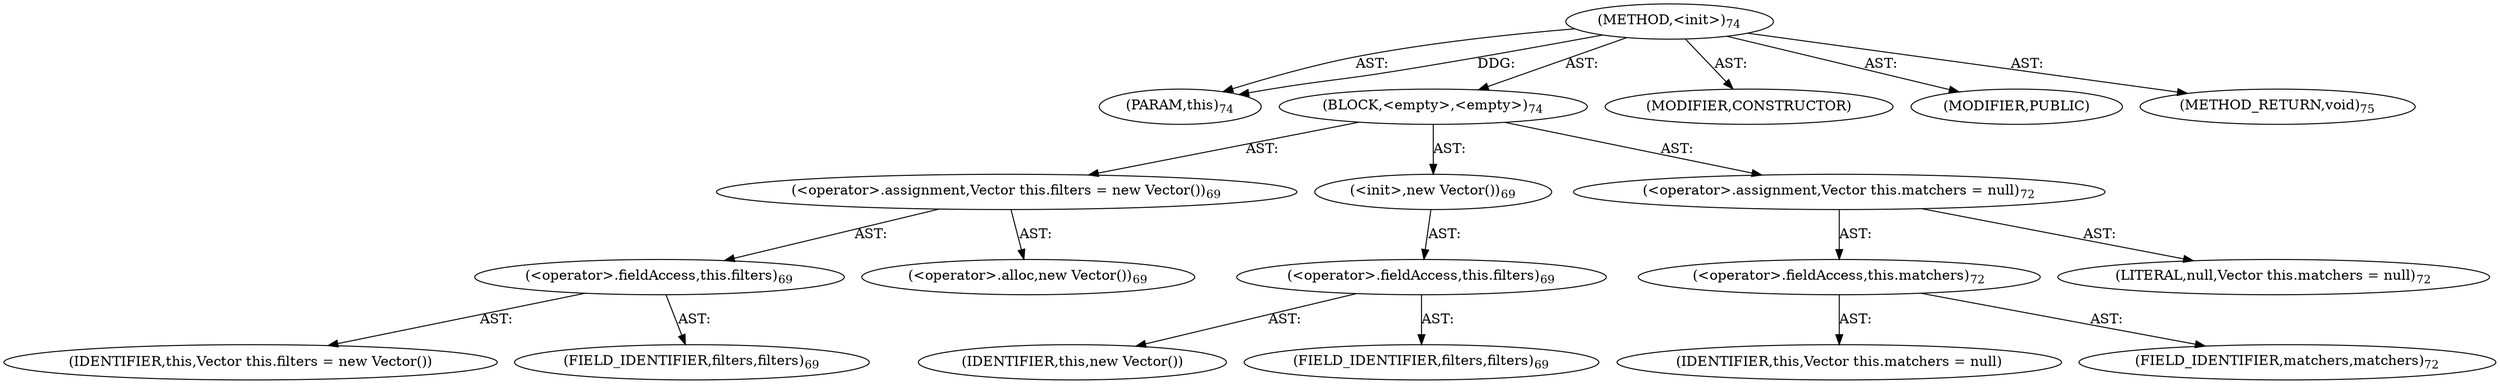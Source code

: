 digraph "&lt;init&gt;" {  
"111669149696" [label = <(METHOD,&lt;init&gt;)<SUB>74</SUB>> ]
"115964116994" [label = <(PARAM,this)<SUB>74</SUB>> ]
"25769803776" [label = <(BLOCK,&lt;empty&gt;,&lt;empty&gt;)<SUB>74</SUB>> ]
"30064771072" [label = <(&lt;operator&gt;.assignment,Vector this.filters = new Vector())<SUB>69</SUB>> ]
"30064771073" [label = <(&lt;operator&gt;.fieldAccess,this.filters)<SUB>69</SUB>> ]
"68719476738" [label = <(IDENTIFIER,this,Vector this.filters = new Vector())> ]
"55834574848" [label = <(FIELD_IDENTIFIER,filters,filters)<SUB>69</SUB>> ]
"30064771074" [label = <(&lt;operator&gt;.alloc,new Vector())<SUB>69</SUB>> ]
"30064771075" [label = <(&lt;init&gt;,new Vector())<SUB>69</SUB>> ]
"30064771076" [label = <(&lt;operator&gt;.fieldAccess,this.filters)<SUB>69</SUB>> ]
"68719476739" [label = <(IDENTIFIER,this,new Vector())> ]
"55834574849" [label = <(FIELD_IDENTIFIER,filters,filters)<SUB>69</SUB>> ]
"30064771077" [label = <(&lt;operator&gt;.assignment,Vector this.matchers = null)<SUB>72</SUB>> ]
"30064771078" [label = <(&lt;operator&gt;.fieldAccess,this.matchers)<SUB>72</SUB>> ]
"68719476740" [label = <(IDENTIFIER,this,Vector this.matchers = null)> ]
"55834574850" [label = <(FIELD_IDENTIFIER,matchers,matchers)<SUB>72</SUB>> ]
"90194313216" [label = <(LITERAL,null,Vector this.matchers = null)<SUB>72</SUB>> ]
"133143986178" [label = <(MODIFIER,CONSTRUCTOR)> ]
"133143986179" [label = <(MODIFIER,PUBLIC)> ]
"128849018880" [label = <(METHOD_RETURN,void)<SUB>75</SUB>> ]
  "111669149696" -> "115964116994"  [ label = "AST: "] 
  "111669149696" -> "25769803776"  [ label = "AST: "] 
  "111669149696" -> "133143986178"  [ label = "AST: "] 
  "111669149696" -> "133143986179"  [ label = "AST: "] 
  "111669149696" -> "128849018880"  [ label = "AST: "] 
  "25769803776" -> "30064771072"  [ label = "AST: "] 
  "25769803776" -> "30064771075"  [ label = "AST: "] 
  "25769803776" -> "30064771077"  [ label = "AST: "] 
  "30064771072" -> "30064771073"  [ label = "AST: "] 
  "30064771072" -> "30064771074"  [ label = "AST: "] 
  "30064771073" -> "68719476738"  [ label = "AST: "] 
  "30064771073" -> "55834574848"  [ label = "AST: "] 
  "30064771075" -> "30064771076"  [ label = "AST: "] 
  "30064771076" -> "68719476739"  [ label = "AST: "] 
  "30064771076" -> "55834574849"  [ label = "AST: "] 
  "30064771077" -> "30064771078"  [ label = "AST: "] 
  "30064771077" -> "90194313216"  [ label = "AST: "] 
  "30064771078" -> "68719476740"  [ label = "AST: "] 
  "30064771078" -> "55834574850"  [ label = "AST: "] 
  "111669149696" -> "115964116994"  [ label = "DDG: "] 
}

